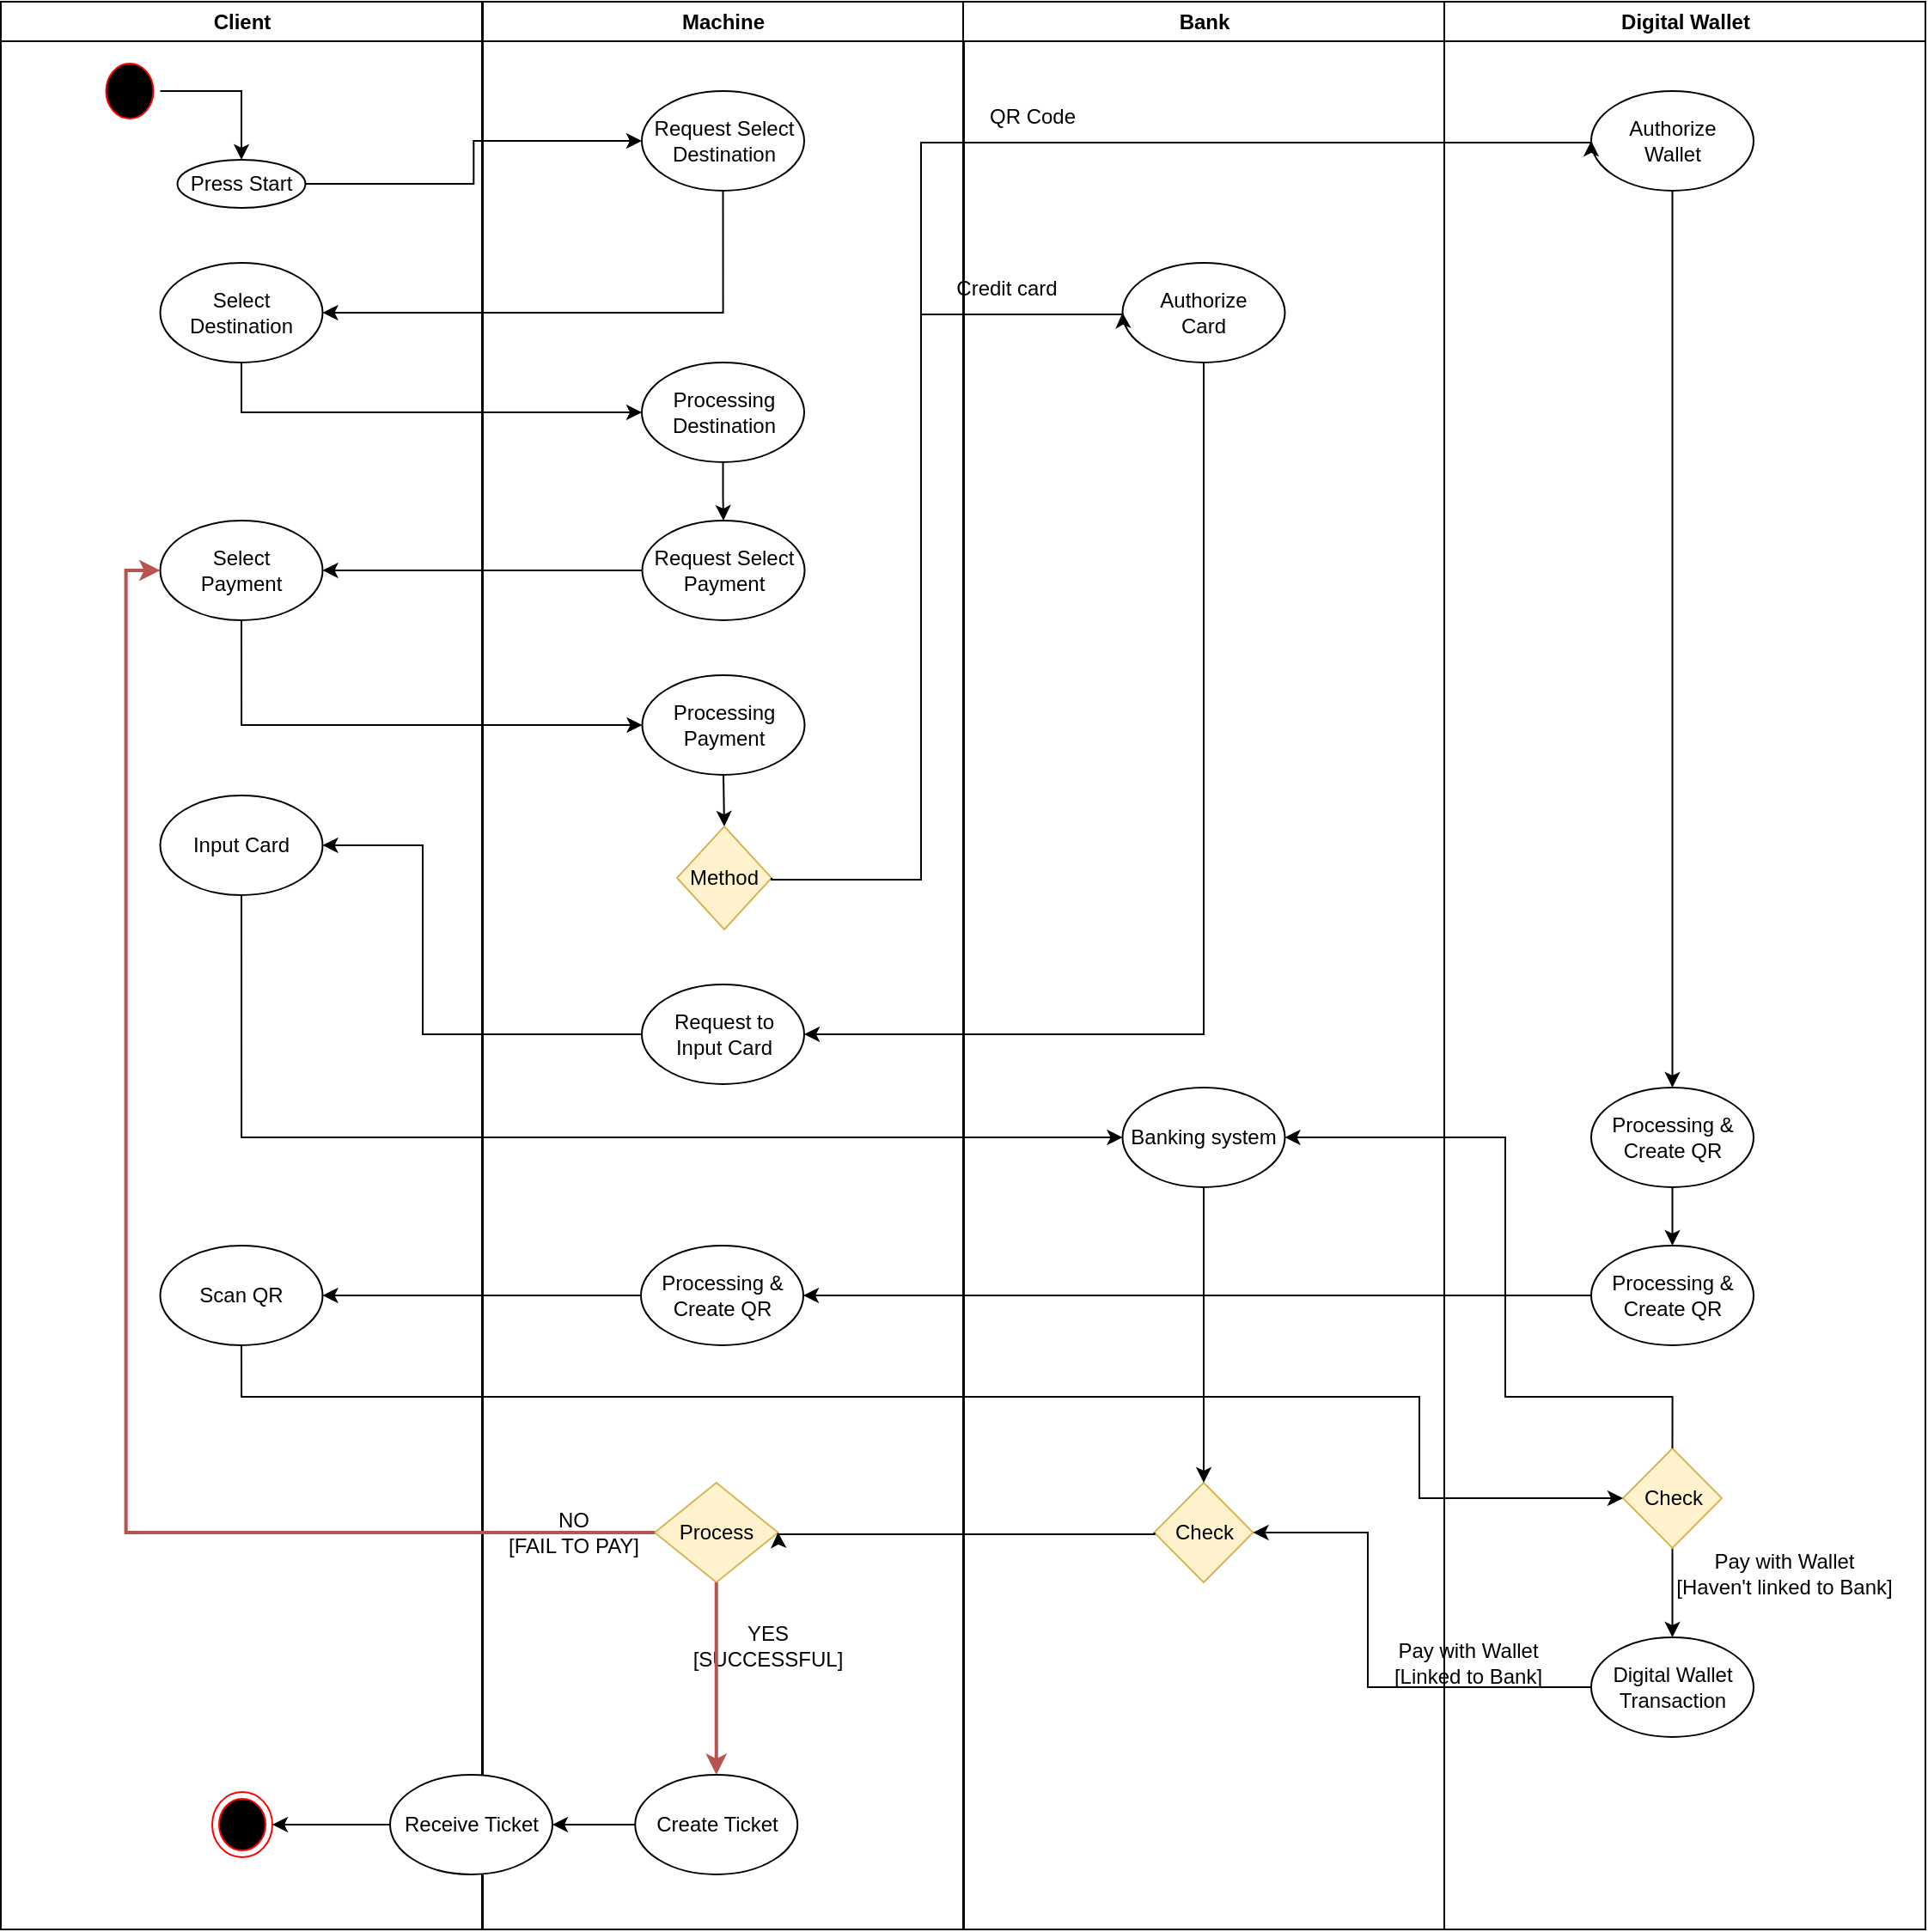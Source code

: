 <mxfile version="21.1.1" type="github">
  <diagram name="Page-1" id="e7e014a7-5840-1c2e-5031-d8a46d1fe8dd">
    <mxGraphModel dx="1238" dy="614" grid="1" gridSize="10" guides="1" tooltips="1" connect="1" arrows="1" fold="1" page="1" pageScale="1" pageWidth="1169" pageHeight="826" background="none" math="0" shadow="0">
      <root>
        <mxCell id="0" />
        <mxCell id="1" parent="0" />
        <mxCell id="2" value="Client" style="swimlane;whiteSpace=wrap" parent="1" vertex="1">
          <mxGeometry x="164.5" y="128" width="280" height="1122" as="geometry" />
        </mxCell>
        <mxCell id="3-zhwFimw2rGNXMDx7Io-56" style="edgeStyle=orthogonalEdgeStyle;rounded=0;orthogonalLoop=1;jettySize=auto;html=1;exitX=1;exitY=0.5;exitDx=0;exitDy=0;entryX=0.5;entryY=0;entryDx=0;entryDy=0;" edge="1" parent="2" source="5" target="3-zhwFimw2rGNXMDx7Io-55">
          <mxGeometry relative="1" as="geometry" />
        </mxCell>
        <mxCell id="5" value="" style="ellipse;shape=startState;fillColor=#000000;strokeColor=#ff0000;" parent="2" vertex="1">
          <mxGeometry x="57.25" y="32" width="35.5" height="40" as="geometry" />
        </mxCell>
        <mxCell id="3-zhwFimw2rGNXMDx7Io-55" value="Press Start" style="ellipse;whiteSpace=wrap;html=1;" vertex="1" parent="2">
          <mxGeometry x="102.75" y="92" width="74.5" height="28" as="geometry" />
        </mxCell>
        <mxCell id="3-zhwFimw2rGNXMDx7Io-59" value="Select&lt;br&gt;Destination" style="ellipse;whiteSpace=wrap;html=1;" vertex="1" parent="2">
          <mxGeometry x="92.75" y="152" width="94.5" height="58" as="geometry" />
        </mxCell>
        <mxCell id="3-zhwFimw2rGNXMDx7Io-65" value="Select&lt;br&gt;Payment" style="ellipse;whiteSpace=wrap;html=1;fillColor=rgb(255, 255, 255);strokeColor=rgb(0, 0, 0);fontColor=rgb(0, 0, 0);" vertex="1" parent="2">
          <mxGeometry x="92.75" y="302" width="94.5" height="58" as="geometry" />
        </mxCell>
        <mxCell id="3-zhwFimw2rGNXMDx7Io-79" value="Input Card" style="ellipse;whiteSpace=wrap;html=1;fillColor=rgb(255, 255, 255);strokeColor=rgb(0, 0, 0);fontColor=rgb(0, 0, 0);" vertex="1" parent="2">
          <mxGeometry x="92.75" y="462" width="94.5" height="58" as="geometry" />
        </mxCell>
        <mxCell id="3-zhwFimw2rGNXMDx7Io-106" value="Scan QR" style="ellipse;whiteSpace=wrap;html=1;fillColor=rgb(255, 255, 255);strokeColor=rgb(0, 0, 0);fontColor=rgb(0, 0, 0);" vertex="1" parent="2">
          <mxGeometry x="92.75" y="724" width="94.5" height="58" as="geometry" />
        </mxCell>
        <mxCell id="3" value="Machine" style="swimlane;whiteSpace=wrap" parent="1" vertex="1">
          <mxGeometry x="445" y="128" width="280" height="1122" as="geometry" />
        </mxCell>
        <mxCell id="3-zhwFimw2rGNXMDx7Io-57" value="Request Select&lt;br&gt;Destination" style="ellipse;whiteSpace=wrap;html=1;" vertex="1" parent="3">
          <mxGeometry x="92.5" y="52" width="94.5" height="58" as="geometry" />
        </mxCell>
        <mxCell id="3-zhwFimw2rGNXMDx7Io-64" value="" style="edgeStyle=orthogonalEdgeStyle;rounded=0;orthogonalLoop=1;jettySize=auto;html=1;" edge="1" parent="3" source="3-zhwFimw2rGNXMDx7Io-61" target="3-zhwFimw2rGNXMDx7Io-63">
          <mxGeometry relative="1" as="geometry" />
        </mxCell>
        <mxCell id="3-zhwFimw2rGNXMDx7Io-61" value="Processing&lt;br&gt;Destination" style="ellipse;whiteSpace=wrap;html=1;" vertex="1" parent="3">
          <mxGeometry x="92.5" y="210" width="94.5" height="58" as="geometry" />
        </mxCell>
        <mxCell id="3-zhwFimw2rGNXMDx7Io-63" value="Request Select&lt;br&gt;Payment" style="ellipse;whiteSpace=wrap;html=1;fillColor=rgb(255, 255, 255);strokeColor=rgb(0, 0, 0);fontColor=rgb(0, 0, 0);" vertex="1" parent="3">
          <mxGeometry x="92.75" y="302" width="94.5" height="58" as="geometry" />
        </mxCell>
        <mxCell id="3-zhwFimw2rGNXMDx7Io-70" style="edgeStyle=orthogonalEdgeStyle;rounded=0;orthogonalLoop=1;jettySize=auto;html=1;exitX=0.5;exitY=1;exitDx=0;exitDy=0;entryX=0.5;entryY=0;entryDx=0;entryDy=0;" edge="1" parent="3" source="3-zhwFimw2rGNXMDx7Io-67" target="3-zhwFimw2rGNXMDx7Io-69">
          <mxGeometry relative="1" as="geometry" />
        </mxCell>
        <mxCell id="3-zhwFimw2rGNXMDx7Io-67" value="Processing&lt;br&gt;Payment" style="ellipse;whiteSpace=wrap;html=1;fillColor=rgb(255, 255, 255);strokeColor=rgb(0, 0, 0);fontColor=rgb(0, 0, 0);" vertex="1" parent="3">
          <mxGeometry x="92.75" y="392" width="94.5" height="58" as="geometry" />
        </mxCell>
        <mxCell id="3-zhwFimw2rGNXMDx7Io-69" value="Method" style="rhombus;whiteSpace=wrap;html=1;fillColor=#fff2cc;strokeColor=#d6b656;" vertex="1" parent="3">
          <mxGeometry x="113" y="480" width="55" height="60" as="geometry" />
        </mxCell>
        <mxCell id="3-zhwFimw2rGNXMDx7Io-77" value="Request to&lt;br&gt;Input Card" style="ellipse;whiteSpace=wrap;html=1;fillColor=rgb(255, 255, 255);strokeColor=rgb(0, 0, 0);fontColor=rgb(0, 0, 0);" vertex="1" parent="3">
          <mxGeometry x="92.5" y="572" width="94.5" height="58" as="geometry" />
        </mxCell>
        <mxCell id="3-zhwFimw2rGNXMDx7Io-85" value="Process" style="rhombus;whiteSpace=wrap;html=1;fillColor=#fff2cc;strokeColor=#d6b656;" vertex="1" parent="3">
          <mxGeometry x="100.01" y="862" width="71.75" height="58" as="geometry" />
        </mxCell>
        <mxCell id="3-zhwFimw2rGNXMDx7Io-104" value="Processing &amp;amp; Create QR" style="ellipse;whiteSpace=wrap;html=1;fillColor=rgb(255, 255, 255);strokeColor=rgb(0, 0, 0);fontColor=rgb(0, 0, 0);" vertex="1" parent="3">
          <mxGeometry x="92" y="724" width="94.5" height="58" as="geometry" />
        </mxCell>
        <mxCell id="3-zhwFimw2rGNXMDx7Io-90" value="NO &lt;br&gt;[FAIL TO PAY]" style="text;html=1;strokeColor=none;fillColor=none;align=center;verticalAlign=middle;whiteSpace=wrap;rounded=0;" vertex="1" parent="3">
          <mxGeometry y="876" width="105.5" height="30" as="geometry" />
        </mxCell>
        <mxCell id="3-zhwFimw2rGNXMDx7Io-93" value="YES [SUCCESSFUL]" style="text;html=1;strokeColor=none;fillColor=none;align=center;verticalAlign=middle;whiteSpace=wrap;rounded=0;" vertex="1" parent="3">
          <mxGeometry x="113" y="942" width="105.5" height="30" as="geometry" />
        </mxCell>
        <mxCell id="4" value="Bank" style="swimlane;whiteSpace=wrap" parent="1" vertex="1">
          <mxGeometry x="724.5" y="128" width="280" height="1122" as="geometry" />
        </mxCell>
        <mxCell id="3-zhwFimw2rGNXMDx7Io-71" value="Authorize&lt;br&gt;Card" style="ellipse;whiteSpace=wrap;html=1;fillColor=rgb(255, 255, 255);strokeColor=rgb(0, 0, 0);fontColor=rgb(0, 0, 0);" vertex="1" parent="4">
          <mxGeometry x="92.75" y="152" width="94.5" height="58" as="geometry" />
        </mxCell>
        <mxCell id="3-zhwFimw2rGNXMDx7Io-73" value="Credit card" style="text;html=1;strokeColor=none;fillColor=none;align=center;verticalAlign=middle;whiteSpace=wrap;rounded=0;" vertex="1" parent="4">
          <mxGeometry x="-14.5" y="152" width="80" height="30" as="geometry" />
        </mxCell>
        <mxCell id="3-zhwFimw2rGNXMDx7Io-76" value="QR Code" style="text;html=1;strokeColor=none;fillColor=none;align=center;verticalAlign=middle;whiteSpace=wrap;rounded=0;" vertex="1" parent="4">
          <mxGeometry y="52" width="80" height="30" as="geometry" />
        </mxCell>
        <mxCell id="3-zhwFimw2rGNXMDx7Io-81" value="Banking system" style="ellipse;whiteSpace=wrap;html=1;fillColor=rgb(255, 255, 255);strokeColor=rgb(0, 0, 0);fontColor=rgb(0, 0, 0);" vertex="1" parent="4">
          <mxGeometry x="92.75" y="632" width="94.5" height="58" as="geometry" />
        </mxCell>
        <mxCell id="3-zhwFimw2rGNXMDx7Io-97" value="Check" style="rhombus;whiteSpace=wrap;html=1;fillColor=#fff2cc;strokeColor=#d6b656;" vertex="1" parent="4">
          <mxGeometry x="111.25" y="862" width="57.5" height="58" as="geometry" />
        </mxCell>
        <mxCell id="3-zhwFimw2rGNXMDx7Io-88" style="edgeStyle=orthogonalEdgeStyle;rounded=0;orthogonalLoop=1;jettySize=auto;html=1;exitX=0.5;exitY=1;exitDx=0;exitDy=0;entryX=0.5;entryY=0;entryDx=0;entryDy=0;" edge="1" parent="4" source="3-zhwFimw2rGNXMDx7Io-81" target="3-zhwFimw2rGNXMDx7Io-97">
          <mxGeometry relative="1" as="geometry" />
        </mxCell>
        <mxCell id="3-zhwFimw2rGNXMDx7Io-41" value="Digital Wallet" style="swimlane;whiteSpace=wrap;startSize=23;" vertex="1" parent="1">
          <mxGeometry x="1004.5" y="128" width="280" height="1122" as="geometry" />
        </mxCell>
        <mxCell id="3-zhwFimw2rGNXMDx7Io-100" value="" style="edgeStyle=orthogonalEdgeStyle;rounded=0;orthogonalLoop=1;jettySize=auto;html=1;" edge="1" parent="3-zhwFimw2rGNXMDx7Io-41" source="3-zhwFimw2rGNXMDx7Io-74" target="3-zhwFimw2rGNXMDx7Io-99">
          <mxGeometry relative="1" as="geometry" />
        </mxCell>
        <mxCell id="3-zhwFimw2rGNXMDx7Io-74" value="Authorize&lt;br&gt;Wallet" style="ellipse;whiteSpace=wrap;html=1;fillColor=rgb(255, 255, 255);strokeColor=rgb(0, 0, 0);fontColor=rgb(0, 0, 0);" vertex="1" parent="3-zhwFimw2rGNXMDx7Io-41">
          <mxGeometry x="85.5" y="52" width="94.5" height="58" as="geometry" />
        </mxCell>
        <mxCell id="3-zhwFimw2rGNXMDx7Io-103" value="" style="edgeStyle=orthogonalEdgeStyle;rounded=0;orthogonalLoop=1;jettySize=auto;html=1;" edge="1" parent="3-zhwFimw2rGNXMDx7Io-41" source="3-zhwFimw2rGNXMDx7Io-99" target="3-zhwFimw2rGNXMDx7Io-102">
          <mxGeometry relative="1" as="geometry" />
        </mxCell>
        <mxCell id="3-zhwFimw2rGNXMDx7Io-99" value="Processing &amp;amp; Create QR" style="ellipse;whiteSpace=wrap;html=1;fillColor=rgb(255, 255, 255);strokeColor=rgb(0, 0, 0);fontColor=rgb(0, 0, 0);" vertex="1" parent="3-zhwFimw2rGNXMDx7Io-41">
          <mxGeometry x="85.5" y="632" width="94.5" height="58" as="geometry" />
        </mxCell>
        <mxCell id="3-zhwFimw2rGNXMDx7Io-102" value="Processing &amp;amp; Create QR" style="ellipse;whiteSpace=wrap;html=1;fillColor=rgb(255, 255, 255);strokeColor=rgb(0, 0, 0);fontColor=rgb(0, 0, 0);" vertex="1" parent="3-zhwFimw2rGNXMDx7Io-41">
          <mxGeometry x="85.5" y="724" width="94.5" height="58" as="geometry" />
        </mxCell>
        <mxCell id="3-zhwFimw2rGNXMDx7Io-117" style="edgeStyle=orthogonalEdgeStyle;rounded=0;orthogonalLoop=1;jettySize=auto;html=1;exitX=0.5;exitY=1;exitDx=0;exitDy=0;entryX=0.5;entryY=0;entryDx=0;entryDy=0;" edge="1" parent="3-zhwFimw2rGNXMDx7Io-41" source="3-zhwFimw2rGNXMDx7Io-114" target="3-zhwFimw2rGNXMDx7Io-115">
          <mxGeometry relative="1" as="geometry" />
        </mxCell>
        <mxCell id="3-zhwFimw2rGNXMDx7Io-114" value="Check" style="rhombus;whiteSpace=wrap;html=1;fillColor=#fff2cc;strokeColor=#d6b656;" vertex="1" parent="3-zhwFimw2rGNXMDx7Io-41">
          <mxGeometry x="104" y="842" width="57.5" height="58" as="geometry" />
        </mxCell>
        <mxCell id="3-zhwFimw2rGNXMDx7Io-115" value="Digital Wallet&lt;br&gt;Transaction" style="ellipse;whiteSpace=wrap;html=1;fillColor=rgb(255, 255, 255);strokeColor=rgb(0, 0, 0);fontColor=rgb(0, 0, 0);" vertex="1" parent="3-zhwFimw2rGNXMDx7Io-41">
          <mxGeometry x="85.5" y="952" width="94.5" height="58" as="geometry" />
        </mxCell>
        <mxCell id="3-zhwFimw2rGNXMDx7Io-119" value="Pay with Wallet&lt;br&gt;[Haven&#39;t linked to Bank]" style="text;html=1;strokeColor=none;fillColor=none;align=center;verticalAlign=middle;whiteSpace=wrap;rounded=0;" vertex="1" parent="3-zhwFimw2rGNXMDx7Io-41">
          <mxGeometry x="125.5" y="900" width="144.5" height="30" as="geometry" />
        </mxCell>
        <mxCell id="3-zhwFimw2rGNXMDx7Io-120" value="Pay with Wallet&lt;br&gt;[Linked to Bank]" style="text;html=1;strokeColor=none;fillColor=none;align=center;verticalAlign=middle;whiteSpace=wrap;rounded=0;" vertex="1" parent="3-zhwFimw2rGNXMDx7Io-41">
          <mxGeometry x="-59" y="952" width="144.5" height="30" as="geometry" />
        </mxCell>
        <mxCell id="3-zhwFimw2rGNXMDx7Io-58" style="edgeStyle=orthogonalEdgeStyle;rounded=0;orthogonalLoop=1;jettySize=auto;html=1;exitX=1;exitY=0.5;exitDx=0;exitDy=0;entryX=0;entryY=0.5;entryDx=0;entryDy=0;" edge="1" parent="1" source="3-zhwFimw2rGNXMDx7Io-55" target="3-zhwFimw2rGNXMDx7Io-57">
          <mxGeometry relative="1" as="geometry" />
        </mxCell>
        <mxCell id="3-zhwFimw2rGNXMDx7Io-60" style="edgeStyle=orthogonalEdgeStyle;rounded=0;orthogonalLoop=1;jettySize=auto;html=1;exitX=0.5;exitY=1;exitDx=0;exitDy=0;entryX=1;entryY=0.5;entryDx=0;entryDy=0;" edge="1" parent="1" source="3-zhwFimw2rGNXMDx7Io-57" target="3-zhwFimw2rGNXMDx7Io-59">
          <mxGeometry relative="1" as="geometry" />
        </mxCell>
        <mxCell id="3-zhwFimw2rGNXMDx7Io-62" style="edgeStyle=orthogonalEdgeStyle;rounded=0;orthogonalLoop=1;jettySize=auto;html=1;exitX=0.5;exitY=1;exitDx=0;exitDy=0;entryX=0;entryY=0.5;entryDx=0;entryDy=0;" edge="1" parent="1" source="3-zhwFimw2rGNXMDx7Io-59" target="3-zhwFimw2rGNXMDx7Io-61">
          <mxGeometry relative="1" as="geometry" />
        </mxCell>
        <mxCell id="3-zhwFimw2rGNXMDx7Io-66" value="" style="edgeStyle=orthogonalEdgeStyle;rounded=0;orthogonalLoop=1;jettySize=auto;html=1;" edge="1" parent="1" source="3-zhwFimw2rGNXMDx7Io-63" target="3-zhwFimw2rGNXMDx7Io-65">
          <mxGeometry relative="1" as="geometry" />
        </mxCell>
        <mxCell id="3-zhwFimw2rGNXMDx7Io-68" value="" style="edgeStyle=orthogonalEdgeStyle;rounded=0;orthogonalLoop=1;jettySize=auto;html=1;entryX=0;entryY=0.5;entryDx=0;entryDy=0;" edge="1" parent="1" source="3-zhwFimw2rGNXMDx7Io-65" target="3-zhwFimw2rGNXMDx7Io-67">
          <mxGeometry relative="1" as="geometry">
            <Array as="points">
              <mxPoint x="305" y="549" />
            </Array>
          </mxGeometry>
        </mxCell>
        <mxCell id="3-zhwFimw2rGNXMDx7Io-72" style="edgeStyle=orthogonalEdgeStyle;rounded=0;orthogonalLoop=1;jettySize=auto;html=1;exitX=1;exitY=0.5;exitDx=0;exitDy=0;entryX=0;entryY=0.5;entryDx=0;entryDy=0;" edge="1" parent="1" source="3-zhwFimw2rGNXMDx7Io-69" target="3-zhwFimw2rGNXMDx7Io-71">
          <mxGeometry relative="1" as="geometry">
            <Array as="points">
              <mxPoint x="700" y="639" />
              <mxPoint x="700" y="310" />
            </Array>
          </mxGeometry>
        </mxCell>
        <mxCell id="3-zhwFimw2rGNXMDx7Io-75" style="edgeStyle=orthogonalEdgeStyle;rounded=0;orthogonalLoop=1;jettySize=auto;html=1;exitX=1;exitY=0.5;exitDx=0;exitDy=0;entryX=0;entryY=0.5;entryDx=0;entryDy=0;" edge="1" parent="1" source="3-zhwFimw2rGNXMDx7Io-69" target="3-zhwFimw2rGNXMDx7Io-74">
          <mxGeometry relative="1" as="geometry">
            <Array as="points">
              <mxPoint x="700" y="639" />
              <mxPoint x="700" y="210" />
            </Array>
          </mxGeometry>
        </mxCell>
        <mxCell id="3-zhwFimw2rGNXMDx7Io-78" value="" style="edgeStyle=orthogonalEdgeStyle;rounded=0;orthogonalLoop=1;jettySize=auto;html=1;exitX=0.5;exitY=1;exitDx=0;exitDy=0;" edge="1" parent="1" source="3-zhwFimw2rGNXMDx7Io-71" target="3-zhwFimw2rGNXMDx7Io-77">
          <mxGeometry relative="1" as="geometry">
            <Array as="points">
              <mxPoint x="865" y="729" />
            </Array>
          </mxGeometry>
        </mxCell>
        <mxCell id="3-zhwFimw2rGNXMDx7Io-80" value="" style="edgeStyle=orthogonalEdgeStyle;rounded=0;orthogonalLoop=1;jettySize=auto;html=1;" edge="1" parent="1" source="3-zhwFimw2rGNXMDx7Io-77" target="3-zhwFimw2rGNXMDx7Io-79">
          <mxGeometry relative="1" as="geometry">
            <Array as="points">
              <mxPoint x="410" y="729" />
              <mxPoint x="410" y="619" />
            </Array>
          </mxGeometry>
        </mxCell>
        <mxCell id="3-zhwFimw2rGNXMDx7Io-82" value="" style="edgeStyle=orthogonalEdgeStyle;rounded=0;orthogonalLoop=1;jettySize=auto;html=1;" edge="1" parent="1" source="3-zhwFimw2rGNXMDx7Io-79" target="3-zhwFimw2rGNXMDx7Io-81">
          <mxGeometry relative="1" as="geometry">
            <Array as="points">
              <mxPoint x="305" y="789" />
            </Array>
          </mxGeometry>
        </mxCell>
        <mxCell id="3-zhwFimw2rGNXMDx7Io-89" style="edgeStyle=orthogonalEdgeStyle;rounded=0;orthogonalLoop=1;jettySize=auto;html=1;entryX=0;entryY=0.5;entryDx=0;entryDy=0;fillColor=#f8cecc;strokeColor=#b85450;strokeWidth=2;exitX=0;exitY=0.5;exitDx=0;exitDy=0;" edge="1" parent="1" source="3-zhwFimw2rGNXMDx7Io-85" target="3-zhwFimw2rGNXMDx7Io-65">
          <mxGeometry relative="1" as="geometry">
            <mxPoint x="520" y="1020" as="sourcePoint" />
          </mxGeometry>
        </mxCell>
        <mxCell id="3-zhwFimw2rGNXMDx7Io-98" style="edgeStyle=orthogonalEdgeStyle;rounded=0;orthogonalLoop=1;jettySize=auto;html=1;exitX=0;exitY=0.5;exitDx=0;exitDy=0;entryX=1;entryY=0.5;entryDx=0;entryDy=0;" edge="1" parent="1" source="3-zhwFimw2rGNXMDx7Io-97" target="3-zhwFimw2rGNXMDx7Io-85">
          <mxGeometry relative="1" as="geometry">
            <Array as="points">
              <mxPoint x="836" y="1020" />
            </Array>
          </mxGeometry>
        </mxCell>
        <mxCell id="3-zhwFimw2rGNXMDx7Io-105" value="" style="edgeStyle=orthogonalEdgeStyle;rounded=0;orthogonalLoop=1;jettySize=auto;html=1;" edge="1" parent="1" source="3-zhwFimw2rGNXMDx7Io-102" target="3-zhwFimw2rGNXMDx7Io-104">
          <mxGeometry relative="1" as="geometry" />
        </mxCell>
        <mxCell id="3-zhwFimw2rGNXMDx7Io-107" value="" style="edgeStyle=orthogonalEdgeStyle;rounded=0;orthogonalLoop=1;jettySize=auto;html=1;" edge="1" parent="1" source="3-zhwFimw2rGNXMDx7Io-104" target="3-zhwFimw2rGNXMDx7Io-106">
          <mxGeometry relative="1" as="geometry" />
        </mxCell>
        <mxCell id="3-zhwFimw2rGNXMDx7Io-113" value="" style="edgeStyle=orthogonalEdgeStyle;rounded=0;orthogonalLoop=1;jettySize=auto;html=1;entryX=0;entryY=0.5;entryDx=0;entryDy=0;" edge="1" parent="1" source="3-zhwFimw2rGNXMDx7Io-106" target="3-zhwFimw2rGNXMDx7Io-114">
          <mxGeometry relative="1" as="geometry">
            <mxPoint x="1137.25" y="970" as="targetPoint" />
            <Array as="points">
              <mxPoint x="305" y="940" />
              <mxPoint x="990" y="940" />
              <mxPoint x="990" y="999" />
            </Array>
          </mxGeometry>
        </mxCell>
        <mxCell id="3-zhwFimw2rGNXMDx7Io-118" style="edgeStyle=orthogonalEdgeStyle;rounded=0;orthogonalLoop=1;jettySize=auto;html=1;exitX=0.5;exitY=0;exitDx=0;exitDy=0;entryX=1;entryY=0.5;entryDx=0;entryDy=0;" edge="1" parent="1" source="3-zhwFimw2rGNXMDx7Io-114" target="3-zhwFimw2rGNXMDx7Io-81">
          <mxGeometry relative="1" as="geometry">
            <Array as="points">
              <mxPoint x="1137" y="940" />
              <mxPoint x="1040" y="940" />
              <mxPoint x="1040" y="789" />
            </Array>
          </mxGeometry>
        </mxCell>
        <mxCell id="3-zhwFimw2rGNXMDx7Io-121" style="edgeStyle=orthogonalEdgeStyle;rounded=0;orthogonalLoop=1;jettySize=auto;html=1;exitX=0;exitY=0.5;exitDx=0;exitDy=0;entryX=1;entryY=0.5;entryDx=0;entryDy=0;" edge="1" parent="1" source="3-zhwFimw2rGNXMDx7Io-115" target="3-zhwFimw2rGNXMDx7Io-97">
          <mxGeometry relative="1" as="geometry">
            <Array as="points">
              <mxPoint x="960" y="1109" />
              <mxPoint x="960" y="1019" />
            </Array>
          </mxGeometry>
        </mxCell>
        <mxCell id="3-zhwFimw2rGNXMDx7Io-91" value="Create Ticket" style="ellipse;whiteSpace=wrap;html=1;fillColor=rgb(255, 255, 255);strokeColor=rgb(0, 0, 0);fontColor=rgb(0, 0, 0);" vertex="1" parent="1">
          <mxGeometry x="533.63" y="1160" width="94.5" height="58" as="geometry" />
        </mxCell>
        <mxCell id="3-zhwFimw2rGNXMDx7Io-94" value="Receive Ticket" style="ellipse;whiteSpace=wrap;html=1;fillColor=rgb(255, 255, 255);strokeColor=rgb(0, 0, 0);fontColor=rgb(0, 0, 0);" vertex="1" parent="1">
          <mxGeometry x="391" y="1160" width="94.5" height="58" as="geometry" />
        </mxCell>
        <mxCell id="3-zhwFimw2rGNXMDx7Io-45" value="" style="ellipse;shape=endState;fillColor=#000000;strokeColor=#ff0000" vertex="1" parent="1">
          <mxGeometry x="287.5" y="1170" width="35" height="38" as="geometry" />
        </mxCell>
        <mxCell id="3-zhwFimw2rGNXMDx7Io-95" value="" style="edgeStyle=orthogonalEdgeStyle;rounded=0;orthogonalLoop=1;jettySize=auto;html=1;" edge="1" parent="1" source="3-zhwFimw2rGNXMDx7Io-91" target="3-zhwFimw2rGNXMDx7Io-94">
          <mxGeometry relative="1" as="geometry" />
        </mxCell>
        <mxCell id="3-zhwFimw2rGNXMDx7Io-92" style="edgeStyle=orthogonalEdgeStyle;rounded=0;orthogonalLoop=1;jettySize=auto;html=1;exitX=0.5;exitY=1;exitDx=0;exitDy=0;entryX=0.5;entryY=0;entryDx=0;entryDy=0;fillColor=#f8cecc;strokeColor=#b85450;strokeWidth=2;" edge="1" parent="1" source="3-zhwFimw2rGNXMDx7Io-85" target="3-zhwFimw2rGNXMDx7Io-91">
          <mxGeometry relative="1" as="geometry" />
        </mxCell>
        <mxCell id="3-zhwFimw2rGNXMDx7Io-96" style="edgeStyle=orthogonalEdgeStyle;rounded=0;orthogonalLoop=1;jettySize=auto;html=1;exitX=0;exitY=0.5;exitDx=0;exitDy=0;entryX=1;entryY=0.5;entryDx=0;entryDy=0;" edge="1" parent="1" source="3-zhwFimw2rGNXMDx7Io-94" target="3-zhwFimw2rGNXMDx7Io-45">
          <mxGeometry relative="1" as="geometry" />
        </mxCell>
      </root>
    </mxGraphModel>
  </diagram>
</mxfile>
